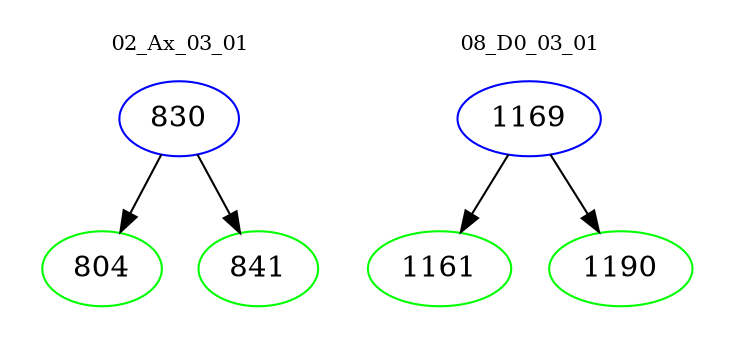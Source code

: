 digraph{
subgraph cluster_0 {
color = white
label = "02_Ax_03_01";
fontsize=10;
T0_830 [label="830", color="blue"]
T0_830 -> T0_804 [color="black"]
T0_804 [label="804", color="green"]
T0_830 -> T0_841 [color="black"]
T0_841 [label="841", color="green"]
}
subgraph cluster_1 {
color = white
label = "08_D0_03_01";
fontsize=10;
T1_1169 [label="1169", color="blue"]
T1_1169 -> T1_1161 [color="black"]
T1_1161 [label="1161", color="green"]
T1_1169 -> T1_1190 [color="black"]
T1_1190 [label="1190", color="green"]
}
}
